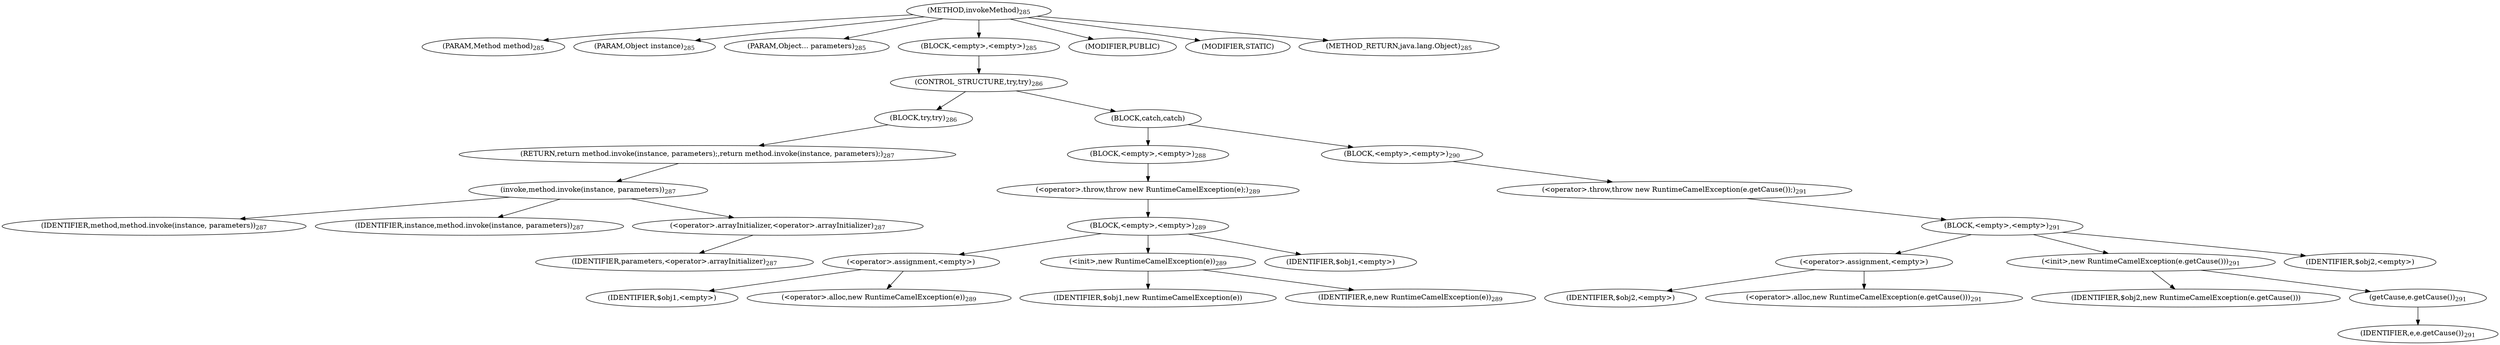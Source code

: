 digraph "invokeMethod" {  
"566" [label = <(METHOD,invokeMethod)<SUB>285</SUB>> ]
"567" [label = <(PARAM,Method method)<SUB>285</SUB>> ]
"568" [label = <(PARAM,Object instance)<SUB>285</SUB>> ]
"569" [label = <(PARAM,Object... parameters)<SUB>285</SUB>> ]
"570" [label = <(BLOCK,&lt;empty&gt;,&lt;empty&gt;)<SUB>285</SUB>> ]
"571" [label = <(CONTROL_STRUCTURE,try,try)<SUB>286</SUB>> ]
"572" [label = <(BLOCK,try,try)<SUB>286</SUB>> ]
"573" [label = <(RETURN,return method.invoke(instance, parameters);,return method.invoke(instance, parameters);)<SUB>287</SUB>> ]
"574" [label = <(invoke,method.invoke(instance, parameters))<SUB>287</SUB>> ]
"575" [label = <(IDENTIFIER,method,method.invoke(instance, parameters))<SUB>287</SUB>> ]
"576" [label = <(IDENTIFIER,instance,method.invoke(instance, parameters))<SUB>287</SUB>> ]
"577" [label = <(&lt;operator&gt;.arrayInitializer,&lt;operator&gt;.arrayInitializer)<SUB>287</SUB>> ]
"578" [label = <(IDENTIFIER,parameters,&lt;operator&gt;.arrayInitializer)<SUB>287</SUB>> ]
"579" [label = <(BLOCK,catch,catch)> ]
"580" [label = <(BLOCK,&lt;empty&gt;,&lt;empty&gt;)<SUB>288</SUB>> ]
"581" [label = <(&lt;operator&gt;.throw,throw new RuntimeCamelException(e);)<SUB>289</SUB>> ]
"582" [label = <(BLOCK,&lt;empty&gt;,&lt;empty&gt;)<SUB>289</SUB>> ]
"583" [label = <(&lt;operator&gt;.assignment,&lt;empty&gt;)> ]
"584" [label = <(IDENTIFIER,$obj1,&lt;empty&gt;)> ]
"585" [label = <(&lt;operator&gt;.alloc,new RuntimeCamelException(e))<SUB>289</SUB>> ]
"586" [label = <(&lt;init&gt;,new RuntimeCamelException(e))<SUB>289</SUB>> ]
"587" [label = <(IDENTIFIER,$obj1,new RuntimeCamelException(e))> ]
"588" [label = <(IDENTIFIER,e,new RuntimeCamelException(e))<SUB>289</SUB>> ]
"589" [label = <(IDENTIFIER,$obj1,&lt;empty&gt;)> ]
"590" [label = <(BLOCK,&lt;empty&gt;,&lt;empty&gt;)<SUB>290</SUB>> ]
"591" [label = <(&lt;operator&gt;.throw,throw new RuntimeCamelException(e.getCause());)<SUB>291</SUB>> ]
"592" [label = <(BLOCK,&lt;empty&gt;,&lt;empty&gt;)<SUB>291</SUB>> ]
"593" [label = <(&lt;operator&gt;.assignment,&lt;empty&gt;)> ]
"594" [label = <(IDENTIFIER,$obj2,&lt;empty&gt;)> ]
"595" [label = <(&lt;operator&gt;.alloc,new RuntimeCamelException(e.getCause()))<SUB>291</SUB>> ]
"596" [label = <(&lt;init&gt;,new RuntimeCamelException(e.getCause()))<SUB>291</SUB>> ]
"597" [label = <(IDENTIFIER,$obj2,new RuntimeCamelException(e.getCause()))> ]
"598" [label = <(getCause,e.getCause())<SUB>291</SUB>> ]
"599" [label = <(IDENTIFIER,e,e.getCause())<SUB>291</SUB>> ]
"600" [label = <(IDENTIFIER,$obj2,&lt;empty&gt;)> ]
"601" [label = <(MODIFIER,PUBLIC)> ]
"602" [label = <(MODIFIER,STATIC)> ]
"603" [label = <(METHOD_RETURN,java.lang.Object)<SUB>285</SUB>> ]
  "566" -> "567" 
  "566" -> "568" 
  "566" -> "569" 
  "566" -> "570" 
  "566" -> "601" 
  "566" -> "602" 
  "566" -> "603" 
  "570" -> "571" 
  "571" -> "572" 
  "571" -> "579" 
  "572" -> "573" 
  "573" -> "574" 
  "574" -> "575" 
  "574" -> "576" 
  "574" -> "577" 
  "577" -> "578" 
  "579" -> "580" 
  "579" -> "590" 
  "580" -> "581" 
  "581" -> "582" 
  "582" -> "583" 
  "582" -> "586" 
  "582" -> "589" 
  "583" -> "584" 
  "583" -> "585" 
  "586" -> "587" 
  "586" -> "588" 
  "590" -> "591" 
  "591" -> "592" 
  "592" -> "593" 
  "592" -> "596" 
  "592" -> "600" 
  "593" -> "594" 
  "593" -> "595" 
  "596" -> "597" 
  "596" -> "598" 
  "598" -> "599" 
}

